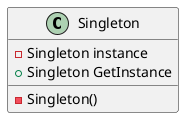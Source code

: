 @startuml
class Singleton 
{
    - Singleton instance
    - Singleton()
    + Singleton GetInstance
}
@enduml